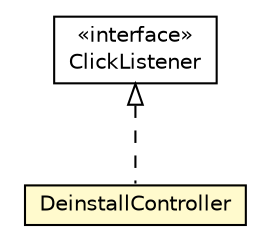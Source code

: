 #!/usr/local/bin/dot
#
# Class diagram 
# Generated by UMLGraph version R5_6-24-gf6e263 (http://www.umlgraph.org/)
#

digraph G {
	edge [fontname="Helvetica",fontsize=10,labelfontname="Helvetica",labelfontsize=10];
	node [fontname="Helvetica",fontsize=10,shape=plaintext];
	nodesep=0.25;
	ranksep=0.5;
	// org.universAAL.tools.ucc.controller.install.DeinstallController
	c3305371 [label=<<table title="org.universAAL.tools.ucc.controller.install.DeinstallController" border="0" cellborder="1" cellspacing="0" cellpadding="2" port="p" bgcolor="lemonChiffon" href="./DeinstallController.html">
		<tr><td><table border="0" cellspacing="0" cellpadding="1">
<tr><td align="center" balign="center"> DeinstallController </td></tr>
		</table></td></tr>
		</table>>, URL="./DeinstallController.html", fontname="Helvetica", fontcolor="black", fontsize=10.0];
	//org.universAAL.tools.ucc.controller.install.DeinstallController implements com.vaadin.ui.Button.ClickListener
	c3305412:p -> c3305371:p [dir=back,arrowtail=empty,style=dashed];
	// com.vaadin.ui.Button.ClickListener
	c3305412 [label=<<table title="com.vaadin.ui.Button.ClickListener" border="0" cellborder="1" cellspacing="0" cellpadding="2" port="p" href="http://java.sun.com/j2se/1.4.2/docs/api/com/vaadin/ui/Button/ClickListener.html">
		<tr><td><table border="0" cellspacing="0" cellpadding="1">
<tr><td align="center" balign="center"> &#171;interface&#187; </td></tr>
<tr><td align="center" balign="center"> ClickListener </td></tr>
		</table></td></tr>
		</table>>, URL="http://java.sun.com/j2se/1.4.2/docs/api/com/vaadin/ui/Button/ClickListener.html", fontname="Helvetica", fontcolor="black", fontsize=10.0];
}

